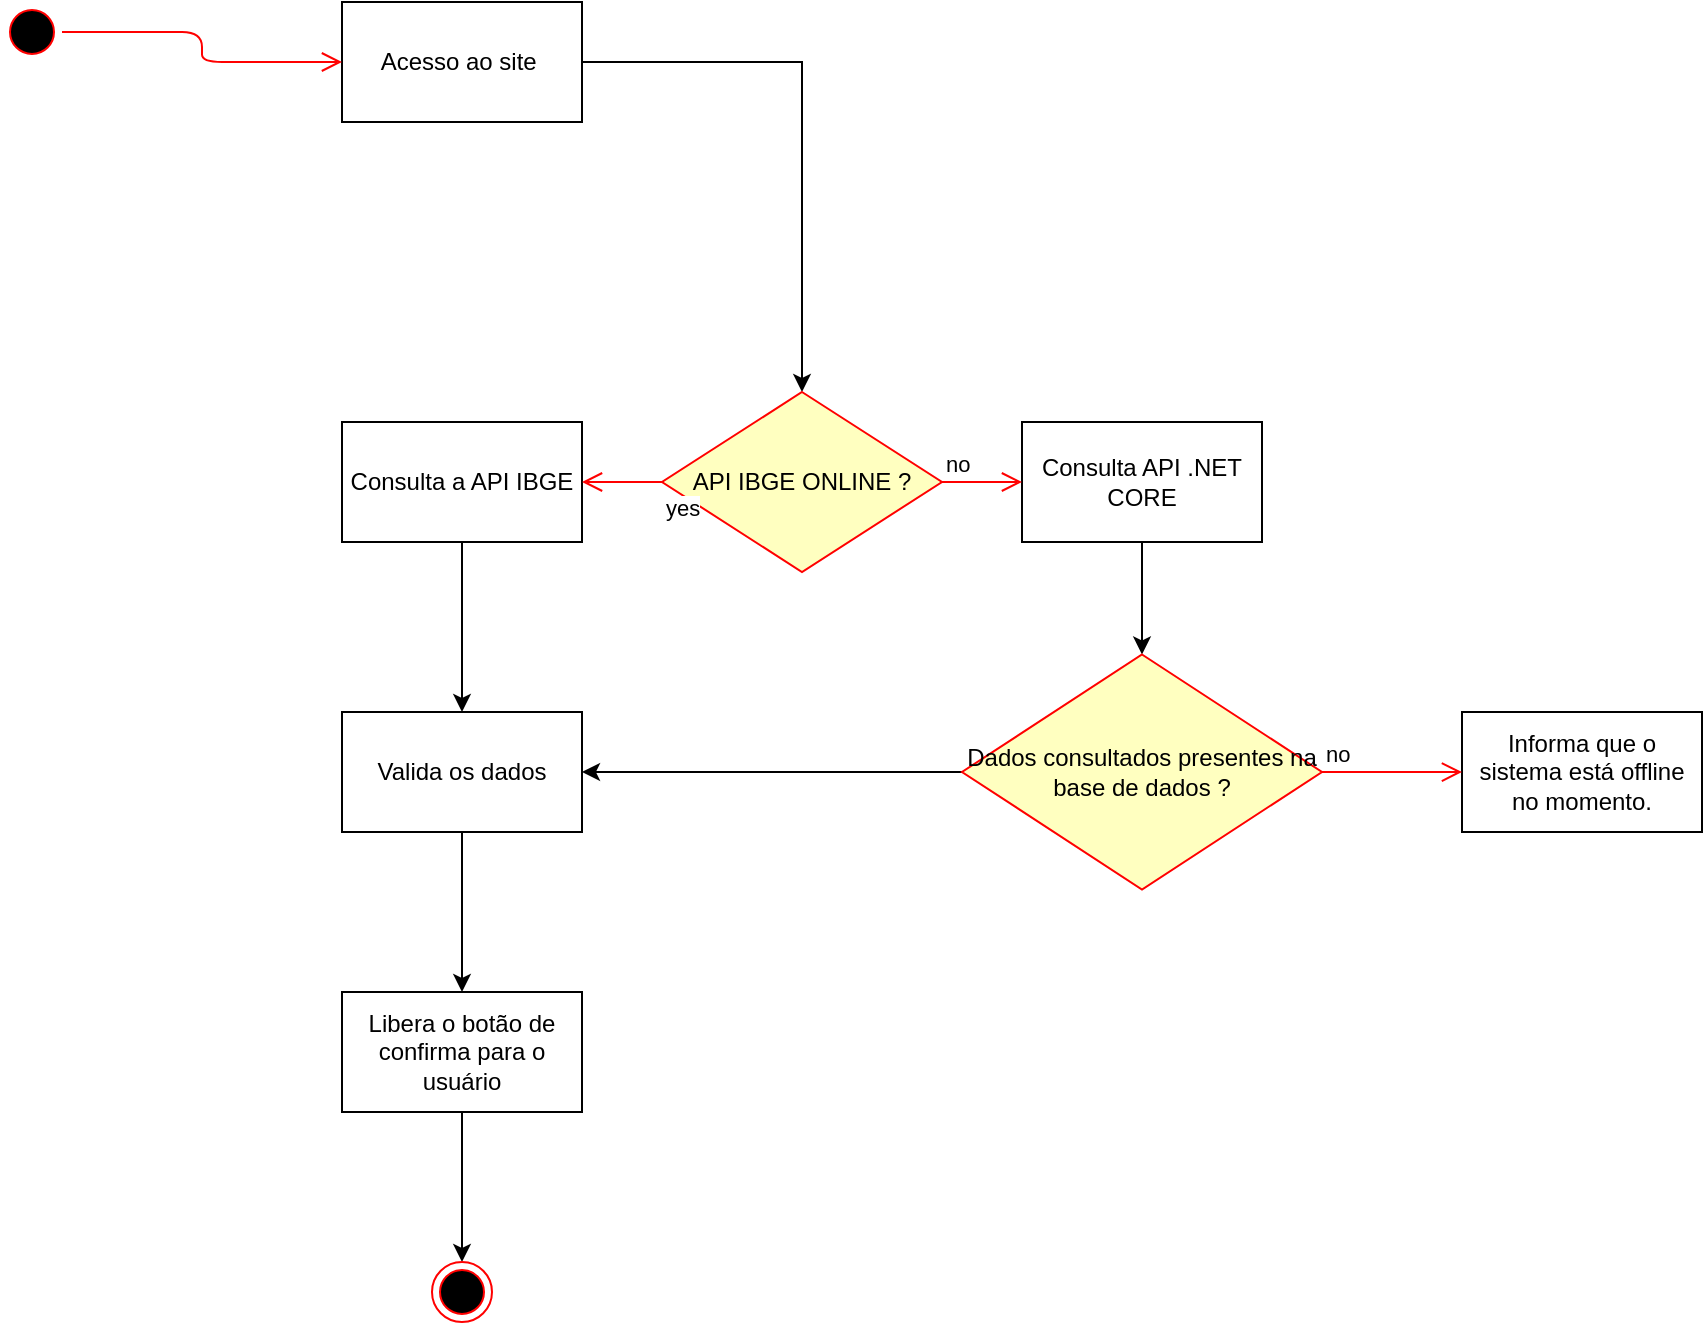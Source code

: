 <mxfile version="14.2.7" type="github" pages="3">
  <diagram id="0JXpgVNb0eanpLgVrTF4" name="Validação de dados">
    <mxGraphModel dx="1021" dy="567" grid="1" gridSize="10" guides="1" tooltips="1" connect="1" arrows="1" fold="1" page="1" pageScale="1" pageWidth="1169" pageHeight="1654" math="0" shadow="0">
      <root>
        <mxCell id="0" />
        <mxCell id="1" parent="0" />
        <mxCell id="KxMyYo-e_RzS0yqOyLs7-15" value="" style="edgeStyle=orthogonalEdgeStyle;rounded=0;orthogonalLoop=1;jettySize=auto;html=1;verticalAlign=middle;entryX=0.5;entryY=0;entryDx=0;entryDy=0;" edge="1" parent="1" source="KxMyYo-e_RzS0yqOyLs7-12" target="zSud8yJxQ-KTZO9HfHyd-4">
          <mxGeometry relative="1" as="geometry">
            <mxPoint x="540.059" y="450.059" as="targetPoint" />
          </mxGeometry>
        </mxCell>
        <mxCell id="KxMyYo-e_RzS0yqOyLs7-12" value="Acesso ao site&amp;nbsp;" style="whiteSpace=wrap;html=1;verticalAlign=middle;" vertex="1" parent="1">
          <mxGeometry x="300" y="250" width="120" height="60" as="geometry" />
        </mxCell>
        <mxCell id="KxMyYo-e_RzS0yqOyLs7-25" value="" style="edgeStyle=orthogonalEdgeStyle;rounded=0;orthogonalLoop=1;jettySize=auto;html=1;verticalAlign=middle;" edge="1" parent="1" source="KxMyYo-e_RzS0yqOyLs7-16" target="KxMyYo-e_RzS0yqOyLs7-24">
          <mxGeometry relative="1" as="geometry" />
        </mxCell>
        <mxCell id="KxMyYo-e_RzS0yqOyLs7-16" value="Consulta a API IBGE" style="whiteSpace=wrap;html=1;verticalAlign=middle;" vertex="1" parent="1">
          <mxGeometry x="300" y="460" width="120" height="60" as="geometry" />
        </mxCell>
        <mxCell id="KxMyYo-e_RzS0yqOyLs7-22" value="" style="edgeStyle=orthogonalEdgeStyle;rounded=0;orthogonalLoop=1;jettySize=auto;html=1;verticalAlign=middle;entryX=0.5;entryY=0;entryDx=0;entryDy=0;" edge="1" parent="1" source="KxMyYo-e_RzS0yqOyLs7-19" target="zSud8yJxQ-KTZO9HfHyd-8">
          <mxGeometry relative="1" as="geometry">
            <mxPoint x="700" y="610" as="targetPoint" />
          </mxGeometry>
        </mxCell>
        <mxCell id="KxMyYo-e_RzS0yqOyLs7-19" value="Consulta API .NET CORE" style="whiteSpace=wrap;html=1;verticalAlign=middle;" vertex="1" parent="1">
          <mxGeometry x="640" y="460" width="120" height="60" as="geometry" />
        </mxCell>
        <mxCell id="KxMyYo-e_RzS0yqOyLs7-37" value="" style="edgeStyle=orthogonalEdgeStyle;rounded=0;orthogonalLoop=1;jettySize=auto;html=1;" edge="1" parent="1" source="KxMyYo-e_RzS0yqOyLs7-24" target="KxMyYo-e_RzS0yqOyLs7-36">
          <mxGeometry relative="1" as="geometry" />
        </mxCell>
        <mxCell id="KxMyYo-e_RzS0yqOyLs7-24" value="Valida os dados" style="whiteSpace=wrap;html=1;verticalAlign=middle;" vertex="1" parent="1">
          <mxGeometry x="300" y="605" width="120" height="60" as="geometry" />
        </mxCell>
        <mxCell id="KxMyYo-e_RzS0yqOyLs7-29" value="Informa que o sistema está offline no momento." style="whiteSpace=wrap;html=1;verticalAlign=middle;" vertex="1" parent="1">
          <mxGeometry x="860" y="605" width="120" height="60" as="geometry" />
        </mxCell>
        <mxCell id="ptBm5s__aNJgTZKnqLL_-2" style="edgeStyle=orthogonalEdgeStyle;rounded=0;orthogonalLoop=1;jettySize=auto;html=1;entryX=0.5;entryY=0;entryDx=0;entryDy=0;" edge="1" parent="1" source="KxMyYo-e_RzS0yqOyLs7-36" target="ptBm5s__aNJgTZKnqLL_-1">
          <mxGeometry relative="1" as="geometry" />
        </mxCell>
        <mxCell id="KxMyYo-e_RzS0yqOyLs7-36" value="Libera o botão de confirma para o usuário" style="whiteSpace=wrap;html=1;" vertex="1" parent="1">
          <mxGeometry x="300" y="745" width="120" height="60" as="geometry" />
        </mxCell>
        <mxCell id="zSud8yJxQ-KTZO9HfHyd-4" value="API IBGE ONLINE ?" style="rhombus;whiteSpace=wrap;html=1;fillColor=#ffffc0;strokeColor=#ff0000;" vertex="1" parent="1">
          <mxGeometry x="460" y="445" width="140" height="90" as="geometry" />
        </mxCell>
        <mxCell id="zSud8yJxQ-KTZO9HfHyd-5" value="no" style="edgeStyle=orthogonalEdgeStyle;html=1;align=left;verticalAlign=bottom;endArrow=open;endSize=8;strokeColor=#ff0000;entryX=0;entryY=0.5;entryDx=0;entryDy=0;entryPerimeter=0;" edge="1" source="zSud8yJxQ-KTZO9HfHyd-4" parent="1" target="KxMyYo-e_RzS0yqOyLs7-19">
          <mxGeometry x="-1" relative="1" as="geometry">
            <mxPoint x="630" y="490" as="targetPoint" />
          </mxGeometry>
        </mxCell>
        <mxCell id="zSud8yJxQ-KTZO9HfHyd-6" value="yes" style="edgeStyle=orthogonalEdgeStyle;html=1;align=left;verticalAlign=top;endArrow=open;endSize=8;strokeColor=#ff0000;entryX=1;entryY=0.5;entryDx=0;entryDy=0;" edge="1" source="zSud8yJxQ-KTZO9HfHyd-4" parent="1" target="KxMyYo-e_RzS0yqOyLs7-16">
          <mxGeometry x="-1" relative="1" as="geometry">
            <mxPoint x="535" y="570" as="targetPoint" />
          </mxGeometry>
        </mxCell>
        <mxCell id="zSud8yJxQ-KTZO9HfHyd-12" style="edgeStyle=orthogonalEdgeStyle;rounded=0;orthogonalLoop=1;jettySize=auto;html=1;exitX=0;exitY=0.5;exitDx=0;exitDy=0;entryX=1;entryY=0.5;entryDx=0;entryDy=0;" edge="1" parent="1" source="zSud8yJxQ-KTZO9HfHyd-8" target="KxMyYo-e_RzS0yqOyLs7-24">
          <mxGeometry relative="1" as="geometry" />
        </mxCell>
        <mxCell id="zSud8yJxQ-KTZO9HfHyd-8" value="Dados consultados presentes na base de dados ?" style="rhombus;whiteSpace=wrap;html=1;fillColor=#ffffc0;strokeColor=#ff0000;" vertex="1" parent="1">
          <mxGeometry x="610" y="576.25" width="180" height="117.5" as="geometry" />
        </mxCell>
        <mxCell id="zSud8yJxQ-KTZO9HfHyd-9" value="no" style="edgeStyle=orthogonalEdgeStyle;html=1;align=left;verticalAlign=bottom;endArrow=open;endSize=8;strokeColor=#ff0000;entryX=0;entryY=0.5;entryDx=0;entryDy=0;" edge="1" source="zSud8yJxQ-KTZO9HfHyd-8" parent="1" target="KxMyYo-e_RzS0yqOyLs7-29">
          <mxGeometry x="-1" relative="1" as="geometry">
            <mxPoint x="820" y="640" as="targetPoint" />
          </mxGeometry>
        </mxCell>
        <mxCell id="ptBm5s__aNJgTZKnqLL_-1" value="" style="ellipse;html=1;shape=endState;fillColor=#000000;strokeColor=#ff0000;" vertex="1" parent="1">
          <mxGeometry x="345" y="880" width="30" height="30" as="geometry" />
        </mxCell>
        <mxCell id="ptBm5s__aNJgTZKnqLL_-3" value="" style="ellipse;html=1;shape=startState;fillColor=#000000;strokeColor=#ff0000;" vertex="1" parent="1">
          <mxGeometry x="130" y="250" width="30" height="30" as="geometry" />
        </mxCell>
        <mxCell id="ptBm5s__aNJgTZKnqLL_-4" value="" style="edgeStyle=orthogonalEdgeStyle;html=1;verticalAlign=bottom;endArrow=open;endSize=8;strokeColor=#ff0000;entryX=0;entryY=0.5;entryDx=0;entryDy=0;" edge="1" source="ptBm5s__aNJgTZKnqLL_-3" parent="1" target="KxMyYo-e_RzS0yqOyLs7-12">
          <mxGeometry relative="1" as="geometry">
            <mxPoint x="145" y="340" as="targetPoint" />
          </mxGeometry>
        </mxCell>
      </root>
    </mxGraphModel>
  </diagram>
  <diagram id="ZhQmUCQFfifrAVuRiuTh" name="Criação tabela">
    <mxGraphModel dx="1240" dy="689" grid="1" gridSize="10" guides="1" tooltips="1" connect="1" arrows="1" fold="1" page="1" pageScale="1" pageWidth="1169" pageHeight="1654" math="0" shadow="0">
      <root>
        <mxCell id="75m6V2Wjz368krBuXCsg-0" />
        <mxCell id="75m6V2Wjz368krBuXCsg-1" parent="75m6V2Wjz368krBuXCsg-0" />
        <mxCell id="wUIck9PzqAWsjw1eJMTc-0" value="" style="ellipse;html=1;shape=startState;fillColor=#000000;strokeColor=#ff0000;" vertex="1" parent="75m6V2Wjz368krBuXCsg-1">
          <mxGeometry x="310" y="70" width="30" height="30" as="geometry" />
        </mxCell>
        <mxCell id="wUIck9PzqAWsjw1eJMTc-1" value="" style="edgeStyle=orthogonalEdgeStyle;html=1;verticalAlign=bottom;endArrow=open;endSize=8;strokeColor=#ff0000;entryX=0.5;entryY=0;entryDx=0;entryDy=0;" edge="1" source="wUIck9PzqAWsjw1eJMTc-0" parent="75m6V2Wjz368krBuXCsg-1" target="wUIck9PzqAWsjw1eJMTc-3">
          <mxGeometry relative="1" as="geometry">
            <mxPoint x="325" y="210.0" as="targetPoint" />
          </mxGeometry>
        </mxCell>
        <mxCell id="wUIck9PzqAWsjw1eJMTc-16" value="&lt;h3&gt;Sim&lt;/h3&gt;" style="edgeStyle=orthogonalEdgeStyle;rounded=0;orthogonalLoop=1;jettySize=auto;html=1;exitX=1;exitY=0.5;exitDx=0;exitDy=0;entryX=0;entryY=0.5;entryDx=0;entryDy=0;" edge="1" parent="75m6V2Wjz368krBuXCsg-1" source="wUIck9PzqAWsjw1eJMTc-3" target="wUIck9PzqAWsjw1eJMTc-7">
          <mxGeometry relative="1" as="geometry" />
        </mxCell>
        <mxCell id="wUIck9PzqAWsjw1eJMTc-17" value="&lt;h3&gt;Não&lt;/h3&gt;" style="edgeStyle=orthogonalEdgeStyle;rounded=0;orthogonalLoop=1;jettySize=auto;html=1;exitX=0.5;exitY=1;exitDx=0;exitDy=0;entryX=0.5;entryY=0;entryDx=0;entryDy=0;" edge="1" parent="75m6V2Wjz368krBuXCsg-1" source="wUIck9PzqAWsjw1eJMTc-3" target="wUIck9PzqAWsjw1eJMTc-14">
          <mxGeometry relative="1" as="geometry" />
        </mxCell>
        <mxCell id="wUIck9PzqAWsjw1eJMTc-3" value="Cidade já cadastrada na base &lt;br&gt;de dados?" style="rhombus;whiteSpace=wrap;html=1;fillColor=#ffffc0;strokeColor=#ff0000;" vertex="1" parent="75m6V2Wjz368krBuXCsg-1">
          <mxGeometry x="221.25" y="210" width="207.5" height="130" as="geometry" />
        </mxCell>
        <mxCell id="wUIck9PzqAWsjw1eJMTc-10" value="" style="edgeStyle=orthogonalEdgeStyle;rounded=0;orthogonalLoop=1;jettySize=auto;html=1;" edge="1" parent="75m6V2Wjz368krBuXCsg-1" source="wUIck9PzqAWsjw1eJMTc-7" target="wUIck9PzqAWsjw1eJMTc-9">
          <mxGeometry relative="1" as="geometry" />
        </mxCell>
        <mxCell id="wUIck9PzqAWsjw1eJMTc-7" value="Gera a planilha" style="html=1;" vertex="1" parent="75m6V2Wjz368krBuXCsg-1">
          <mxGeometry x="630" y="225" width="150" height="100" as="geometry" />
        </mxCell>
        <mxCell id="wUIck9PzqAWsjw1eJMTc-12" style="edgeStyle=orthogonalEdgeStyle;rounded=0;orthogonalLoop=1;jettySize=auto;html=1;exitX=0.5;exitY=0;exitDx=0;exitDy=0;" edge="1" parent="75m6V2Wjz368krBuXCsg-1" source="wUIck9PzqAWsjw1eJMTc-9" target="wUIck9PzqAWsjw1eJMTc-11">
          <mxGeometry relative="1" as="geometry" />
        </mxCell>
        <mxCell id="wUIck9PzqAWsjw1eJMTc-9" value="Enviar por email" style="whiteSpace=wrap;html=1;" vertex="1" parent="75m6V2Wjz368krBuXCsg-1">
          <mxGeometry x="890" y="227.5" width="165" height="95" as="geometry" />
        </mxCell>
        <mxCell id="wUIck9PzqAWsjw1eJMTc-11" value="" style="ellipse;html=1;shape=endState;fillColor=#000000;strokeColor=#ff0000;" vertex="1" parent="75m6V2Wjz368krBuXCsg-1">
          <mxGeometry x="957.5" y="70" width="30" height="30" as="geometry" />
        </mxCell>
        <mxCell id="wUIck9PzqAWsjw1eJMTc-15" style="edgeStyle=orthogonalEdgeStyle;rounded=0;orthogonalLoop=1;jettySize=auto;html=1;entryX=0.5;entryY=1;entryDx=0;entryDy=0;" edge="1" parent="75m6V2Wjz368krBuXCsg-1" source="wUIck9PzqAWsjw1eJMTc-14" target="wUIck9PzqAWsjw1eJMTc-7">
          <mxGeometry relative="1" as="geometry" />
        </mxCell>
        <mxCell id="wUIck9PzqAWsjw1eJMTc-14" value="Insere os dados na base&amp;nbsp;&lt;br&gt;de dados" style="html=1;" vertex="1" parent="75m6V2Wjz368krBuXCsg-1">
          <mxGeometry x="255" y="500" width="140" height="120" as="geometry" />
        </mxCell>
      </root>
    </mxGraphModel>
  </diagram>
  <diagram id="3XkFH5azbHVDDEPDb7vu" name="Modelagem banco de dados">
    <mxGraphModel dx="599" dy="332" grid="1" gridSize="10" guides="1" tooltips="1" connect="1" arrows="1" fold="1" page="1" pageScale="1" pageWidth="1169" pageHeight="1654" math="0" shadow="0">
      <root>
        <mxCell id="YLGn9r73SdTpOlwa3Ygi-0" />
        <mxCell id="YLGn9r73SdTpOlwa3Ygi-1" parent="YLGn9r73SdTpOlwa3Ygi-0" />
        <mxCell id="YLGn9r73SdTpOlwa3Ygi-2" value="Regiões" style="shape=table;startSize=30;container=1;collapsible=1;childLayout=tableLayout;fixedRows=1;rowLines=0;fontStyle=1;align=center;resizeLast=1;" vertex="1" parent="YLGn9r73SdTpOlwa3Ygi-1">
          <mxGeometry x="280" y="130" width="150" height="150" as="geometry" />
        </mxCell>
        <mxCell id="YLGn9r73SdTpOlwa3Ygi-3" value="" style="shape=partialRectangle;collapsible=0;dropTarget=0;pointerEvents=0;fillColor=none;top=0;left=0;bottom=1;right=0;points=[[0,0.5],[1,0.5]];portConstraint=eastwest;" vertex="1" parent="YLGn9r73SdTpOlwa3Ygi-2">
          <mxGeometry y="30" width="150" height="30" as="geometry" />
        </mxCell>
        <mxCell id="YLGn9r73SdTpOlwa3Ygi-4" value="PK" style="shape=partialRectangle;connectable=0;fillColor=none;top=0;left=0;bottom=0;right=0;fontStyle=1;overflow=hidden;" vertex="1" parent="YLGn9r73SdTpOlwa3Ygi-3">
          <mxGeometry width="30" height="30" as="geometry" />
        </mxCell>
        <mxCell id="YLGn9r73SdTpOlwa3Ygi-5" value="ID" style="shape=partialRectangle;connectable=0;fillColor=none;top=0;left=0;bottom=0;right=0;align=left;spacingLeft=6;fontStyle=5;overflow=hidden;" vertex="1" parent="YLGn9r73SdTpOlwa3Ygi-3">
          <mxGeometry x="30" width="120" height="30" as="geometry" />
        </mxCell>
        <mxCell id="YLGn9r73SdTpOlwa3Ygi-6" value="" style="shape=partialRectangle;collapsible=0;dropTarget=0;pointerEvents=0;fillColor=none;top=0;left=0;bottom=0;right=0;points=[[0,0.5],[1,0.5]];portConstraint=eastwest;" vertex="1" parent="YLGn9r73SdTpOlwa3Ygi-2">
          <mxGeometry y="60" width="150" height="30" as="geometry" />
        </mxCell>
        <mxCell id="YLGn9r73SdTpOlwa3Ygi-7" value="" style="shape=partialRectangle;connectable=0;fillColor=none;top=0;left=0;bottom=0;right=0;editable=1;overflow=hidden;" vertex="1" parent="YLGn9r73SdTpOlwa3Ygi-6">
          <mxGeometry width="30" height="30" as="geometry" />
        </mxCell>
        <mxCell id="YLGn9r73SdTpOlwa3Ygi-8" value="Sigla" style="shape=partialRectangle;connectable=0;fillColor=none;top=0;left=0;bottom=0;right=0;align=left;spacingLeft=6;overflow=hidden;" vertex="1" parent="YLGn9r73SdTpOlwa3Ygi-6">
          <mxGeometry x="30" width="120" height="30" as="geometry" />
        </mxCell>
        <mxCell id="YLGn9r73SdTpOlwa3Ygi-9" value="" style="shape=partialRectangle;collapsible=0;dropTarget=0;pointerEvents=0;fillColor=none;top=0;left=0;bottom=0;right=0;points=[[0,0.5],[1,0.5]];portConstraint=eastwest;" vertex="1" parent="YLGn9r73SdTpOlwa3Ygi-2">
          <mxGeometry y="90" width="150" height="30" as="geometry" />
        </mxCell>
        <mxCell id="YLGn9r73SdTpOlwa3Ygi-10" value="" style="shape=partialRectangle;connectable=0;fillColor=none;top=0;left=0;bottom=0;right=0;editable=1;overflow=hidden;" vertex="1" parent="YLGn9r73SdTpOlwa3Ygi-9">
          <mxGeometry width="30" height="30" as="geometry" />
        </mxCell>
        <mxCell id="YLGn9r73SdTpOlwa3Ygi-11" value="Nome" style="shape=partialRectangle;connectable=0;fillColor=none;top=0;left=0;bottom=0;right=0;align=left;spacingLeft=6;overflow=hidden;" vertex="1" parent="YLGn9r73SdTpOlwa3Ygi-9">
          <mxGeometry x="30" width="120" height="30" as="geometry" />
        </mxCell>
        <mxCell id="YLGn9r73SdTpOlwa3Ygi-12" value="" style="shape=partialRectangle;collapsible=0;dropTarget=0;pointerEvents=0;fillColor=none;top=0;left=0;bottom=0;right=0;points=[[0,0.5],[1,0.5]];portConstraint=eastwest;" vertex="1" parent="YLGn9r73SdTpOlwa3Ygi-2">
          <mxGeometry y="120" width="150" height="30" as="geometry" />
        </mxCell>
        <mxCell id="YLGn9r73SdTpOlwa3Ygi-13" value="" style="shape=partialRectangle;connectable=0;fillColor=none;top=0;left=0;bottom=0;right=0;editable=1;overflow=hidden;" vertex="1" parent="YLGn9r73SdTpOlwa3Ygi-12">
          <mxGeometry width="30" height="30" as="geometry" />
        </mxCell>
        <mxCell id="YLGn9r73SdTpOlwa3Ygi-14" value="" style="shape=partialRectangle;connectable=0;fillColor=none;top=0;left=0;bottom=0;right=0;align=left;spacingLeft=6;overflow=hidden;" vertex="1" parent="YLGn9r73SdTpOlwa3Ygi-12">
          <mxGeometry x="30" width="120" height="30" as="geometry" />
        </mxCell>
        <mxCell id="YLGn9r73SdTpOlwa3Ygi-31" value="Estados" style="shape=table;startSize=30;container=1;collapsible=1;childLayout=tableLayout;fixedRows=1;rowLines=0;fontStyle=1;align=center;resizeLast=1;" vertex="1" parent="YLGn9r73SdTpOlwa3Ygi-1">
          <mxGeometry x="560" y="130" width="180" height="150" as="geometry" />
        </mxCell>
        <mxCell id="YLGn9r73SdTpOlwa3Ygi-32" value="" style="shape=partialRectangle;collapsible=0;dropTarget=0;pointerEvents=0;fillColor=none;top=0;left=0;bottom=0;right=0;points=[[0,0.5],[1,0.5]];portConstraint=eastwest;" vertex="1" parent="YLGn9r73SdTpOlwa3Ygi-31">
          <mxGeometry y="30" width="180" height="30" as="geometry" />
        </mxCell>
        <mxCell id="YLGn9r73SdTpOlwa3Ygi-33" value="FK" style="shape=partialRectangle;connectable=0;fillColor=none;top=0;left=0;bottom=0;right=0;fontStyle=1;overflow=hidden;" vertex="1" parent="YLGn9r73SdTpOlwa3Ygi-32">
          <mxGeometry width="60" height="30" as="geometry" />
        </mxCell>
        <mxCell id="YLGn9r73SdTpOlwa3Ygi-34" value="IdRegiao" style="shape=partialRectangle;connectable=0;fillColor=none;top=0;left=0;bottom=0;right=0;align=left;spacingLeft=6;fontStyle=5;overflow=hidden;" vertex="1" parent="YLGn9r73SdTpOlwa3Ygi-32">
          <mxGeometry x="60" width="120" height="30" as="geometry" />
        </mxCell>
        <mxCell id="YLGn9r73SdTpOlwa3Ygi-35" value="" style="shape=partialRectangle;collapsible=0;dropTarget=0;pointerEvents=0;fillColor=none;top=0;left=0;bottom=1;right=0;points=[[0,0.5],[1,0.5]];portConstraint=eastwest;" vertex="1" parent="YLGn9r73SdTpOlwa3Ygi-31">
          <mxGeometry y="60" width="180" height="30" as="geometry" />
        </mxCell>
        <mxCell id="YLGn9r73SdTpOlwa3Ygi-36" value="PK" style="shape=partialRectangle;connectable=0;fillColor=none;top=0;left=0;bottom=0;right=0;fontStyle=1;overflow=hidden;" vertex="1" parent="YLGn9r73SdTpOlwa3Ygi-35">
          <mxGeometry width="60" height="30" as="geometry" />
        </mxCell>
        <mxCell id="YLGn9r73SdTpOlwa3Ygi-37" value="ID" style="shape=partialRectangle;connectable=0;fillColor=none;top=0;left=0;bottom=0;right=0;align=left;spacingLeft=6;fontStyle=5;overflow=hidden;" vertex="1" parent="YLGn9r73SdTpOlwa3Ygi-35">
          <mxGeometry x="60" width="120" height="30" as="geometry" />
        </mxCell>
        <mxCell id="YLGn9r73SdTpOlwa3Ygi-38" value="" style="shape=partialRectangle;collapsible=0;dropTarget=0;pointerEvents=0;fillColor=none;top=0;left=0;bottom=0;right=0;points=[[0,0.5],[1,0.5]];portConstraint=eastwest;" vertex="1" parent="YLGn9r73SdTpOlwa3Ygi-31">
          <mxGeometry y="90" width="180" height="30" as="geometry" />
        </mxCell>
        <mxCell id="YLGn9r73SdTpOlwa3Ygi-39" value="" style="shape=partialRectangle;connectable=0;fillColor=none;top=0;left=0;bottom=0;right=0;editable=1;overflow=hidden;" vertex="1" parent="YLGn9r73SdTpOlwa3Ygi-38">
          <mxGeometry width="60" height="30" as="geometry" />
        </mxCell>
        <mxCell id="YLGn9r73SdTpOlwa3Ygi-40" value="Sigla" style="shape=partialRectangle;connectable=0;fillColor=none;top=0;left=0;bottom=0;right=0;align=left;spacingLeft=6;overflow=hidden;" vertex="1" parent="YLGn9r73SdTpOlwa3Ygi-38">
          <mxGeometry x="60" width="120" height="30" as="geometry" />
        </mxCell>
        <mxCell id="YLGn9r73SdTpOlwa3Ygi-41" value="" style="shape=partialRectangle;collapsible=0;dropTarget=0;pointerEvents=0;fillColor=none;top=0;left=0;bottom=0;right=0;points=[[0,0.5],[1,0.5]];portConstraint=eastwest;" vertex="1" parent="YLGn9r73SdTpOlwa3Ygi-31">
          <mxGeometry y="120" width="180" height="30" as="geometry" />
        </mxCell>
        <mxCell id="YLGn9r73SdTpOlwa3Ygi-42" value="" style="shape=partialRectangle;connectable=0;fillColor=none;top=0;left=0;bottom=0;right=0;editable=1;overflow=hidden;" vertex="1" parent="YLGn9r73SdTpOlwa3Ygi-41">
          <mxGeometry width="60" height="30" as="geometry" />
        </mxCell>
        <mxCell id="YLGn9r73SdTpOlwa3Ygi-43" value="Nome" style="shape=partialRectangle;connectable=0;fillColor=none;top=0;left=0;bottom=0;right=0;align=left;spacingLeft=6;overflow=hidden;" vertex="1" parent="YLGn9r73SdTpOlwa3Ygi-41">
          <mxGeometry x="60" width="120" height="30" as="geometry" />
        </mxCell>
        <mxCell id="YLGn9r73SdTpOlwa3Ygi-44" value="" style="edgeStyle=entityRelationEdgeStyle;fontSize=12;html=1;endArrow=ERoneToMany;exitX=1;exitY=0.5;exitDx=0;exitDy=0;entryX=0;entryY=0.5;entryDx=0;entryDy=0;" edge="1" parent="YLGn9r73SdTpOlwa3Ygi-1" source="YLGn9r73SdTpOlwa3Ygi-3" target="YLGn9r73SdTpOlwa3Ygi-32">
          <mxGeometry width="100" height="100" relative="1" as="geometry">
            <mxPoint x="440" y="280" as="sourcePoint" />
            <mxPoint x="540" y="180" as="targetPoint" />
          </mxGeometry>
        </mxCell>
        <mxCell id="YLGn9r73SdTpOlwa3Ygi-45" value="Table" style="shape=table;startSize=30;container=1;collapsible=1;childLayout=tableLayout;fixedRows=1;rowLines=0;fontStyle=1;align=center;resizeLast=1;" vertex="1" parent="YLGn9r73SdTpOlwa3Ygi-1">
          <mxGeometry x="560" y="380" width="180" height="160" as="geometry" />
        </mxCell>
        <mxCell id="YLGn9r73SdTpOlwa3Ygi-46" value="" style="shape=partialRectangle;collapsible=0;dropTarget=0;pointerEvents=0;fillColor=none;top=0;left=0;bottom=0;right=0;points=[[0,0.5],[1,0.5]];portConstraint=eastwest;" vertex="1" parent="YLGn9r73SdTpOlwa3Ygi-45">
          <mxGeometry y="30" width="180" height="30" as="geometry" />
        </mxCell>
        <mxCell id="YLGn9r73SdTpOlwa3Ygi-47" value="PK,FK1" style="shape=partialRectangle;connectable=0;fillColor=none;top=0;left=0;bottom=0;right=0;fontStyle=1;overflow=hidden;" vertex="1" parent="YLGn9r73SdTpOlwa3Ygi-46">
          <mxGeometry width="60" height="30" as="geometry" />
        </mxCell>
        <mxCell id="YLGn9r73SdTpOlwa3Ygi-48" value="Row 1" style="shape=partialRectangle;connectable=0;fillColor=none;top=0;left=0;bottom=0;right=0;align=left;spacingLeft=6;fontStyle=5;overflow=hidden;" vertex="1" parent="YLGn9r73SdTpOlwa3Ygi-46">
          <mxGeometry x="60" width="120" height="30" as="geometry" />
        </mxCell>
        <mxCell id="YLGn9r73SdTpOlwa3Ygi-49" value="" style="shape=partialRectangle;collapsible=0;dropTarget=0;pointerEvents=0;fillColor=none;top=0;left=0;bottom=1;right=0;points=[[0,0.5],[1,0.5]];portConstraint=eastwest;" vertex="1" parent="YLGn9r73SdTpOlwa3Ygi-45">
          <mxGeometry y="60" width="180" height="30" as="geometry" />
        </mxCell>
        <mxCell id="YLGn9r73SdTpOlwa3Ygi-50" value="PK,FK2" style="shape=partialRectangle;connectable=0;fillColor=none;top=0;left=0;bottom=0;right=0;fontStyle=1;overflow=hidden;" vertex="1" parent="YLGn9r73SdTpOlwa3Ygi-49">
          <mxGeometry width="60" height="30" as="geometry" />
        </mxCell>
        <mxCell id="YLGn9r73SdTpOlwa3Ygi-51" value="Row 2" style="shape=partialRectangle;connectable=0;fillColor=none;top=0;left=0;bottom=0;right=0;align=left;spacingLeft=6;fontStyle=5;overflow=hidden;" vertex="1" parent="YLGn9r73SdTpOlwa3Ygi-49">
          <mxGeometry x="60" width="120" height="30" as="geometry" />
        </mxCell>
        <mxCell id="YLGn9r73SdTpOlwa3Ygi-52" value="" style="shape=partialRectangle;collapsible=0;dropTarget=0;pointerEvents=0;fillColor=none;top=0;left=0;bottom=0;right=0;points=[[0,0.5],[1,0.5]];portConstraint=eastwest;" vertex="1" parent="YLGn9r73SdTpOlwa3Ygi-45">
          <mxGeometry y="90" width="180" height="30" as="geometry" />
        </mxCell>
        <mxCell id="YLGn9r73SdTpOlwa3Ygi-53" value="" style="shape=partialRectangle;connectable=0;fillColor=none;top=0;left=0;bottom=0;right=0;editable=1;overflow=hidden;" vertex="1" parent="YLGn9r73SdTpOlwa3Ygi-52">
          <mxGeometry width="60" height="30" as="geometry" />
        </mxCell>
        <mxCell id="YLGn9r73SdTpOlwa3Ygi-54" value="Row 3" style="shape=partialRectangle;connectable=0;fillColor=none;top=0;left=0;bottom=0;right=0;align=left;spacingLeft=6;overflow=hidden;" vertex="1" parent="YLGn9r73SdTpOlwa3Ygi-52">
          <mxGeometry x="60" width="120" height="30" as="geometry" />
        </mxCell>
        <mxCell id="YLGn9r73SdTpOlwa3Ygi-55" value="" style="shape=partialRectangle;collapsible=0;dropTarget=0;pointerEvents=0;fillColor=none;top=0;left=0;bottom=0;right=0;points=[[0,0.5],[1,0.5]];portConstraint=eastwest;" vertex="1" parent="YLGn9r73SdTpOlwa3Ygi-45">
          <mxGeometry y="120" width="180" height="30" as="geometry" />
        </mxCell>
        <mxCell id="YLGn9r73SdTpOlwa3Ygi-56" value="" style="shape=partialRectangle;connectable=0;fillColor=none;top=0;left=0;bottom=0;right=0;editable=1;overflow=hidden;" vertex="1" parent="YLGn9r73SdTpOlwa3Ygi-55">
          <mxGeometry width="60" height="30" as="geometry" />
        </mxCell>
        <mxCell id="YLGn9r73SdTpOlwa3Ygi-57" value="Row 4" style="shape=partialRectangle;connectable=0;fillColor=none;top=0;left=0;bottom=0;right=0;align=left;spacingLeft=6;overflow=hidden;" vertex="1" parent="YLGn9r73SdTpOlwa3Ygi-55">
          <mxGeometry x="60" width="120" height="30" as="geometry" />
        </mxCell>
      </root>
    </mxGraphModel>
  </diagram>
</mxfile>
